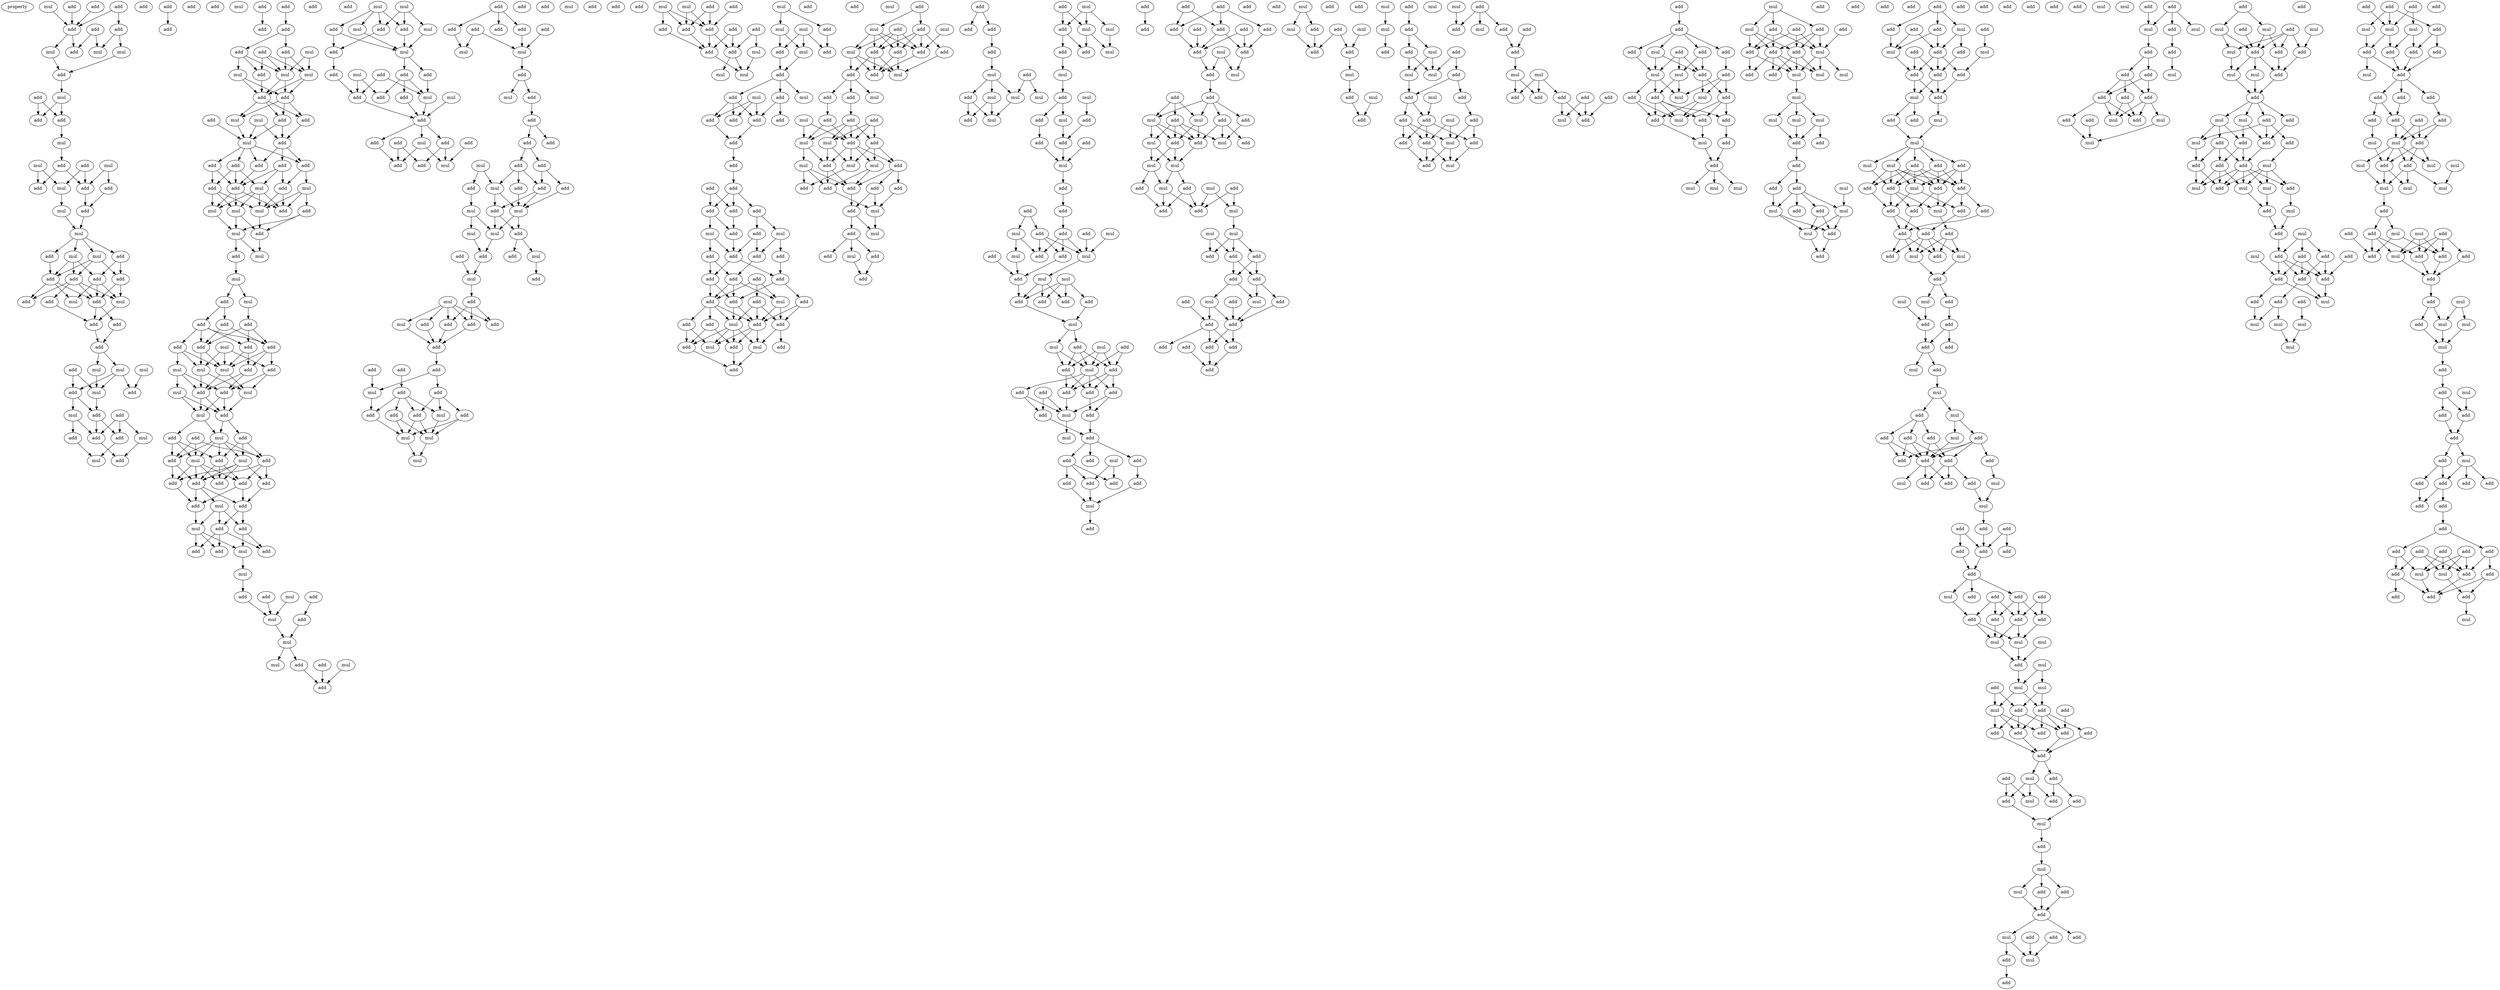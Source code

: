 digraph {
    node [fontcolor=black]
    property [mul=2,lf=1.4]
    0 [ label = add ];
    1 [ label = mul ];
    2 [ label = add ];
    3 [ label = add ];
    4 [ label = add ];
    5 [ label = add ];
    6 [ label = add ];
    7 [ label = add ];
    8 [ label = add ];
    9 [ label = mul ];
    10 [ label = add ];
    11 [ label = mul ];
    12 [ label = mul ];
    13 [ label = add ];
    14 [ label = add ];
    15 [ label = mul ];
    16 [ label = add ];
    17 [ label = add ];
    18 [ label = add ];
    19 [ label = add ];
    20 [ label = add ];
    21 [ label = mul ];
    22 [ label = add ];
    23 [ label = mul ];
    24 [ label = add ];
    25 [ label = mul ];
    26 [ label = add ];
    27 [ label = add ];
    28 [ label = mul ];
    29 [ label = add ];
    30 [ label = mul ];
    31 [ label = add ];
    32 [ label = mul ];
    33 [ label = mul ];
    34 [ label = mul ];
    35 [ label = add ];
    36 [ label = add ];
    37 [ label = mul ];
    38 [ label = add ];
    39 [ label = add ];
    40 [ label = add ];
    41 [ label = add ];
    42 [ label = add ];
    43 [ label = add ];
    44 [ label = mul ];
    45 [ label = mul ];
    46 [ label = add ];
    47 [ label = add ];
    48 [ label = add ];
    49 [ label = add ];
    50 [ label = mul ];
    51 [ label = add ];
    52 [ label = mul ];
    53 [ label = mul ];
    54 [ label = mul ];
    55 [ label = add ];
    56 [ label = add ];
    57 [ label = add ];
    58 [ label = add ];
    59 [ label = mul ];
    60 [ label = add ];
    61 [ label = add ];
    62 [ label = add ];
    63 [ label = mul ];
    64 [ label = add ];
    65 [ label = add ];
    66 [ label = add ];
    67 [ label = mul ];
    68 [ label = add ];
    69 [ label = add ];
    70 [ label = add ];
    71 [ label = add ];
    72 [ label = mul ];
    73 [ label = add ];
    74 [ label = add ];
    75 [ label = mul ];
    76 [ label = mul ];
    77 [ label = mul ];
    78 [ label = add ];
    79 [ label = add ];
    80 [ label = add ];
    81 [ label = add ];
    82 [ label = add ];
    83 [ label = mul ];
    84 [ label = add ];
    85 [ label = mul ];
    86 [ label = mul ];
    87 [ label = add ];
    88 [ label = add ];
    89 [ label = add ];
    90 [ label = add ];
    91 [ label = add ];
    92 [ label = add ];
    93 [ label = mul ];
    94 [ label = add ];
    95 [ label = add ];
    96 [ label = mul ];
    97 [ label = add ];
    98 [ label = mul ];
    99 [ label = mul ];
    100 [ label = mul ];
    101 [ label = add ];
    102 [ label = add ];
    103 [ label = mul ];
    104 [ label = add ];
    105 [ label = add ];
    106 [ label = mul ];
    107 [ label = mul ];
    108 [ label = add ];
    109 [ label = mul ];
    110 [ label = add ];
    111 [ label = add ];
    112 [ label = add ];
    113 [ label = mul ];
    114 [ label = add ];
    115 [ label = add ];
    116 [ label = add ];
    117 [ label = add ];
    118 [ label = add ];
    119 [ label = mul ];
    120 [ label = mul ];
    121 [ label = mul ];
    122 [ label = add ];
    123 [ label = mul ];
    124 [ label = add ];
    125 [ label = add ];
    126 [ label = mul ];
    127 [ label = mul ];
    128 [ label = add ];
    129 [ label = mul ];
    130 [ label = add ];
    131 [ label = add ];
    132 [ label = add ];
    133 [ label = mul ];
    134 [ label = add ];
    135 [ label = mul ];
    136 [ label = add ];
    137 [ label = add ];
    138 [ label = add ];
    139 [ label = add ];
    140 [ label = add ];
    141 [ label = add ];
    142 [ label = add ];
    143 [ label = add ];
    144 [ label = add ];
    145 [ label = mul ];
    146 [ label = add ];
    147 [ label = mul ];
    148 [ label = add ];
    149 [ label = mul ];
    150 [ label = add ];
    151 [ label = add ];
    152 [ label = add ];
    153 [ label = mul ];
    154 [ label = add ];
    155 [ label = add ];
    156 [ label = add ];
    157 [ label = mul ];
    158 [ label = add ];
    159 [ label = mul ];
    160 [ label = add ];
    161 [ label = mul ];
    162 [ label = mul ];
    163 [ label = add ];
    164 [ label = mul ];
    165 [ label = add ];
    166 [ label = add ];
    167 [ label = mul ];
    168 [ label = mul ];
    169 [ label = add ];
    170 [ label = mul ];
    171 [ label = add ];
    172 [ label = mul ];
    173 [ label = add ];
    174 [ label = mul ];
    175 [ label = add ];
    176 [ label = add ];
    177 [ label = add ];
    178 [ label = add ];
    179 [ label = mul ];
    180 [ label = add ];
    181 [ label = mul ];
    182 [ label = add ];
    183 [ label = add ];
    184 [ label = add ];
    185 [ label = mul ];
    186 [ label = add ];
    187 [ label = add ];
    188 [ label = add ];
    189 [ label = add ];
    190 [ label = mul ];
    191 [ label = add ];
    192 [ label = add ];
    193 [ label = add ];
    194 [ label = mul ];
    195 [ label = add ];
    196 [ label = add ];
    197 [ label = add ];
    198 [ label = add ];
    199 [ label = add ];
    200 [ label = add ];
    201 [ label = mul ];
    202 [ label = mul ];
    203 [ label = add ];
    204 [ label = mul ];
    205 [ label = add ];
    206 [ label = add ];
    207 [ label = add ];
    208 [ label = mul ];
    209 [ label = add ];
    210 [ label = add ];
    211 [ label = add ];
    212 [ label = add ];
    213 [ label = add ];
    214 [ label = add ];
    215 [ label = mul ];
    216 [ label = add ];
    217 [ label = mul ];
    218 [ label = add ];
    219 [ label = add ];
    220 [ label = add ];
    221 [ label = mul ];
    222 [ label = add ];
    223 [ label = mul ];
    224 [ label = mul ];
    225 [ label = mul ];
    226 [ label = add ];
    227 [ label = add ];
    228 [ label = add ];
    229 [ label = add ];
    230 [ label = mul ];
    231 [ label = add ];
    232 [ label = mul ];
    233 [ label = mul ];
    234 [ label = add ];
    235 [ label = mul ];
    236 [ label = add ];
    237 [ label = add ];
    238 [ label = add ];
    239 [ label = add ];
    240 [ label = add ];
    241 [ label = add ];
    242 [ label = add ];
    243 [ label = add ];
    244 [ label = add ];
    245 [ label = mul ];
    246 [ label = add ];
    247 [ label = add ];
    248 [ label = add ];
    249 [ label = add ];
    250 [ label = add ];
    251 [ label = add ];
    252 [ label = mul ];
    253 [ label = mul ];
    254 [ label = mul ];
    255 [ label = mul ];
    256 [ label = add ];
    257 [ label = add ];
    258 [ label = add ];
    259 [ label = mul ];
    260 [ label = mul ];
    261 [ label = add ];
    262 [ label = add ];
    263 [ label = add ];
    264 [ label = add ];
    265 [ label = add ];
    266 [ label = mul ];
    267 [ label = add ];
    268 [ label = add ];
    269 [ label = mul ];
    270 [ label = mul ];
    271 [ label = mul ];
    272 [ label = mul ];
    273 [ label = add ];
    274 [ label = mul ];
    275 [ label = add ];
    276 [ label = add ];
    277 [ label = mul ];
    278 [ label = add ];
    279 [ label = mul ];
    280 [ label = add ];
    281 [ label = mul ];
    282 [ label = add ];
    283 [ label = add ];
    284 [ label = add ];
    285 [ label = add ];
    286 [ label = add ];
    287 [ label = add ];
    288 [ label = add ];
    289 [ label = add ];
    290 [ label = add ];
    291 [ label = add ];
    292 [ label = add ];
    293 [ label = add ];
    294 [ label = add ];
    295 [ label = add ];
    296 [ label = mul ];
    297 [ label = mul ];
    298 [ label = add ];
    299 [ label = add ];
    300 [ label = add ];
    301 [ label = add ];
    302 [ label = add ];
    303 [ label = add ];
    304 [ label = add ];
    305 [ label = add ];
    306 [ label = add ];
    307 [ label = add ];
    308 [ label = add ];
    309 [ label = add ];
    310 [ label = mul ];
    311 [ label = add ];
    312 [ label = add ];
    313 [ label = add ];
    314 [ label = add ];
    315 [ label = add ];
    316 [ label = mul ];
    317 [ label = add ];
    318 [ label = mul ];
    319 [ label = add ];
    320 [ label = mul ];
    321 [ label = add ];
    322 [ label = add ];
    323 [ label = add ];
    324 [ label = mul ];
    325 [ label = add ];
    326 [ label = add ];
    327 [ label = add ];
    328 [ label = mul ];
    329 [ label = mul ];
    330 [ label = add ];
    331 [ label = add ];
    332 [ label = mul ];
    333 [ label = add ];
    334 [ label = add ];
    335 [ label = add ];
    336 [ label = add ];
    337 [ label = mul ];
    338 [ label = add ];
    339 [ label = add ];
    340 [ label = mul ];
    341 [ label = add ];
    342 [ label = add ];
    343 [ label = add ];
    344 [ label = mul ];
    345 [ label = mul ];
    346 [ label = add ];
    347 [ label = mul ];
    348 [ label = add ];
    349 [ label = add ];
    350 [ label = mul ];
    351 [ label = add ];
    352 [ label = mul ];
    353 [ label = mul ];
    354 [ label = add ];
    355 [ label = add ];
    356 [ label = add ];
    357 [ label = add ];
    358 [ label = add ];
    359 [ label = mul ];
    360 [ label = add ];
    361 [ label = add ];
    362 [ label = mul ];
    363 [ label = add ];
    364 [ label = add ];
    365 [ label = mul ];
    366 [ label = add ];
    367 [ label = add ];
    368 [ label = add ];
    369 [ label = add ];
    370 [ label = add ];
    371 [ label = add ];
    372 [ label = mul ];
    373 [ label = add ];
    374 [ label = mul ];
    375 [ label = mul ];
    376 [ label = mul ];
    377 [ label = add ];
    378 [ label = mul ];
    379 [ label = mul ];
    380 [ label = add ];
    381 [ label = add ];
    382 [ label = mul ];
    383 [ label = add ];
    384 [ label = mul ];
    385 [ label = add ];
    386 [ label = add ];
    387 [ label = add ];
    388 [ label = mul ];
    389 [ label = mul ];
    390 [ label = mul ];
    391 [ label = add ];
    392 [ label = add ];
    393 [ label = mul ];
    394 [ label = add ];
    395 [ label = add ];
    396 [ label = add ];
    397 [ label = add ];
    398 [ label = mul ];
    399 [ label = add ];
    400 [ label = add ];
    401 [ label = add ];
    402 [ label = add ];
    403 [ label = add ];
    404 [ label = mul ];
    405 [ label = mul ];
    406 [ label = add ];
    407 [ label = add ];
    408 [ label = add ];
    409 [ label = mul ];
    410 [ label = add ];
    411 [ label = mul ];
    412 [ label = mul ];
    413 [ label = add ];
    414 [ label = mul ];
    415 [ label = add ];
    416 [ label = add ];
    417 [ label = add ];
    418 [ label = add ];
    419 [ label = mul ];
    420 [ label = mul ];
    421 [ label = add ];
    422 [ label = add ];
    423 [ label = mul ];
    424 [ label = add ];
    425 [ label = add ];
    426 [ label = mul ];
    427 [ label = add ];
    428 [ label = add ];
    429 [ label = add ];
    430 [ label = add ];
    431 [ label = add ];
    432 [ label = add ];
    433 [ label = add ];
    434 [ label = mul ];
    435 [ label = mul ];
    436 [ label = add ];
    437 [ label = add ];
    438 [ label = add ];
    439 [ label = mul ];
    440 [ label = add ];
    441 [ label = add ];
    442 [ label = add ];
    443 [ label = add ];
    444 [ label = add ];
    445 [ label = mul ];
    446 [ label = add ];
    447 [ label = add ];
    448 [ label = add ];
    449 [ label = add ];
    450 [ label = add ];
    451 [ label = add ];
    452 [ label = add ];
    453 [ label = add ];
    454 [ label = add ];
    455 [ label = mul ];
    456 [ label = add ];
    457 [ label = mul ];
    458 [ label = add ];
    459 [ label = add ];
    460 [ label = add ];
    461 [ label = mul ];
    462 [ label = add ];
    463 [ label = mul ];
    464 [ label = add ];
    465 [ label = add ];
    466 [ label = add ];
    467 [ label = mul ];
    468 [ label = mul ];
    469 [ label = add ];
    470 [ label = add ];
    471 [ label = mul ];
    472 [ label = mul ];
    473 [ label = mul ];
    474 [ label = add ];
    475 [ label = add ];
    476 [ label = mul ];
    477 [ label = add ];
    478 [ label = add ];
    479 [ label = add ];
    480 [ label = mul ];
    481 [ label = mul ];
    482 [ label = mul ];
    483 [ label = add ];
    484 [ label = add ];
    485 [ label = add ];
    486 [ label = add ];
    487 [ label = add ];
    488 [ label = add ];
    489 [ label = add ];
    490 [ label = add ];
    491 [ label = add ];
    492 [ label = mul ];
    493 [ label = mul ];
    494 [ label = add ];
    495 [ label = add ];
    496 [ label = add ];
    497 [ label = add ];
    498 [ label = add ];
    499 [ label = add ];
    500 [ label = add ];
    501 [ label = add ];
    502 [ label = mul ];
    503 [ label = mul ];
    504 [ label = add ];
    505 [ label = add ];
    506 [ label = mul ];
    507 [ label = add ];
    508 [ label = add ];
    509 [ label = mul ];
    510 [ label = add ];
    511 [ label = mul ];
    512 [ label = add ];
    513 [ label = add ];
    514 [ label = add ];
    515 [ label = mul ];
    516 [ label = mul ];
    517 [ label = add ];
    518 [ label = mul ];
    519 [ label = add ];
    520 [ label = add ];
    521 [ label = add ];
    522 [ label = mul ];
    523 [ label = add ];
    524 [ label = mul ];
    525 [ label = add ];
    526 [ label = mul ];
    527 [ label = add ];
    528 [ label = add ];
    529 [ label = mul ];
    530 [ label = add ];
    531 [ label = mul ];
    532 [ label = add ];
    533 [ label = add ];
    534 [ label = add ];
    535 [ label = mul ];
    536 [ label = add ];
    537 [ label = add ];
    538 [ label = mul ];
    539 [ label = add ];
    540 [ label = mul ];
    541 [ label = add ];
    542 [ label = mul ];
    543 [ label = add ];
    544 [ label = add ];
    545 [ label = add ];
    546 [ label = add ];
    547 [ label = mul ];
    548 [ label = mul ];
    549 [ label = add ];
    550 [ label = add ];
    551 [ label = add ];
    552 [ label = add ];
    553 [ label = add ];
    554 [ label = mul ];
    555 [ label = add ];
    556 [ label = add ];
    557 [ label = add ];
    558 [ label = add ];
    559 [ label = add ];
    560 [ label = mul ];
    561 [ label = add ];
    562 [ label = add ];
    563 [ label = add ];
    564 [ label = mul ];
    565 [ label = mul ];
    566 [ label = add ];
    567 [ label = add ];
    568 [ label = add ];
    569 [ label = mul ];
    570 [ label = mul ];
    571 [ label = add ];
    572 [ label = add ];
    573 [ label = add ];
    574 [ label = mul ];
    575 [ label = add ];
    576 [ label = mul ];
    577 [ label = add ];
    578 [ label = add ];
    579 [ label = mul ];
    580 [ label = mul ];
    581 [ label = mul ];
    582 [ label = mul ];
    583 [ label = add ];
    584 [ label = add ];
    585 [ label = add ];
    586 [ label = add ];
    587 [ label = mul ];
    588 [ label = add ];
    589 [ label = add ];
    590 [ label = add ];
    591 [ label = mul ];
    592 [ label = add ];
    593 [ label = mul ];
    594 [ label = mul ];
    595 [ label = add ];
    596 [ label = mul ];
    597 [ label = mul ];
    598 [ label = mul ];
    599 [ label = mul ];
    600 [ label = mul ];
    601 [ label = add ];
    602 [ label = add ];
    603 [ label = add ];
    604 [ label = add ];
    605 [ label = mul ];
    606 [ label = add ];
    607 [ label = add ];
    608 [ label = add ];
    609 [ label = mul ];
    610 [ label = mul ];
    611 [ label = mul ];
    612 [ label = add ];
    613 [ label = add ];
    614 [ label = add ];
    615 [ label = add ];
    616 [ label = add ];
    617 [ label = add ];
    618 [ label = add ];
    619 [ label = add ];
    620 [ label = add ];
    621 [ label = add ];
    622 [ label = add ];
    623 [ label = mul ];
    624 [ label = add ];
    625 [ label = mul ];
    626 [ label = mul ];
    627 [ label = add ];
    628 [ label = add ];
    629 [ label = add ];
    630 [ label = add ];
    631 [ label = add ];
    632 [ label = add ];
    633 [ label = mul ];
    634 [ label = mul ];
    635 [ label = add ];
    636 [ label = add ];
    637 [ label = mul ];
    638 [ label = add ];
    639 [ label = mul ];
    640 [ label = mul ];
    641 [ label = add ];
    642 [ label = add ];
    643 [ label = add ];
    644 [ label = mul ];
    645 [ label = add ];
    646 [ label = add ];
    647 [ label = add ];
    648 [ label = mul ];
    649 [ label = add ];
    650 [ label = add ];
    651 [ label = add ];
    652 [ label = add ];
    653 [ label = add ];
    654 [ label = add ];
    655 [ label = add ];
    656 [ label = add ];
    657 [ label = add ];
    658 [ label = mul ];
    659 [ label = mul ];
    660 [ label = add ];
    661 [ label = add ];
    662 [ label = mul ];
    663 [ label = mul ];
    664 [ label = add ];
    665 [ label = add ];
    666 [ label = add ];
    667 [ label = add ];
    668 [ label = add ];
    669 [ label = mul ];
    670 [ label = add ];
    671 [ label = mul ];
    672 [ label = mul ];
    673 [ label = add ];
    674 [ label = add ];
    675 [ label = add ];
    676 [ label = add ];
    677 [ label = add ];
    678 [ label = mul ];
    679 [ label = add ];
    680 [ label = add ];
    681 [ label = add ];
    682 [ label = add ];
    683 [ label = add ];
    684 [ label = mul ];
    685 [ label = mul ];
    686 [ label = add ];
    687 [ label = add ];
    688 [ label = mul ];
    689 [ label = add ];
    690 [ label = add ];
    691 [ label = add ];
    692 [ label = add ];
    693 [ label = add ];
    694 [ label = add ];
    695 [ label = add ];
    696 [ label = add ];
    697 [ label = add ];
    698 [ label = add ];
    699 [ label = add ];
    700 [ label = mul ];
    701 [ label = add ];
    702 [ label = add ];
    703 [ label = add ];
    704 [ label = add ];
    705 [ label = add ];
    706 [ label = mul ];
    707 [ label = mul ];
    708 [ label = mul ];
    709 [ label = mul ];
    710 [ label = add ];
    711 [ label = add ];
    712 [ label = mul ];
    713 [ label = mul ];
    714 [ label = add ];
    715 [ label = add ];
    716 [ label = mul ];
    717 [ label = add ];
    718 [ label = add ];
    719 [ label = add ];
    720 [ label = add ];
    721 [ label = add ];
    722 [ label = add ];
    723 [ label = add ];
    724 [ label = add ];
    725 [ label = mul ];
    726 [ label = add ];
    727 [ label = add ];
    728 [ label = add ];
    729 [ label = mul ];
    730 [ label = add ];
    731 [ label = add ];
    732 [ label = mul ];
    733 [ label = add ];
    734 [ label = add ];
    735 [ label = add ];
    736 [ label = mul ];
    737 [ label = add ];
    738 [ label = mul ];
    739 [ label = mul ];
    740 [ label = add ];
    741 [ label = add ];
    742 [ label = add ];
    743 [ label = mul ];
    744 [ label = mul ];
    745 [ label = add ];
    746 [ label = add ];
    747 [ label = add ];
    748 [ label = add ];
    749 [ label = mul ];
    750 [ label = add ];
    751 [ label = add ];
    752 [ label = add ];
    753 [ label = add ];
    754 [ label = mul ];
    755 [ label = mul ];
    756 [ label = add ];
    757 [ label = add ];
    758 [ label = mul ];
    759 [ label = add ];
    760 [ label = add ];
    761 [ label = add ];
    762 [ label = add ];
    763 [ label = add ];
    764 [ label = mul ];
    765 [ label = add ];
    766 [ label = mul ];
    767 [ label = add ];
    768 [ label = add ];
    769 [ label = mul ];
    770 [ label = add ];
    771 [ label = add ];
    772 [ label = mul ];
    773 [ label = mul ];
    774 [ label = mul ];
    775 [ label = add ];
    776 [ label = add ];
    777 [ label = add ];
    778 [ label = add ];
    779 [ label = mul ];
    780 [ label = mul ];
    781 [ label = mul ];
    782 [ label = add ];
    783 [ label = add ];
    784 [ label = add ];
    785 [ label = mul ];
    786 [ label = mul ];
    787 [ label = add ];
    788 [ label = add ];
    789 [ label = mul ];
    790 [ label = add ];
    791 [ label = add ];
    792 [ label = add ];
    793 [ label = add ];
    794 [ label = add ];
    795 [ label = add ];
    796 [ label = mul ];
    797 [ label = mul ];
    798 [ label = add ];
    799 [ label = mul ];
    800 [ label = mul ];
    801 [ label = add ];
    802 [ label = mul ];
    803 [ label = add ];
    804 [ label = mul ];
    805 [ label = add ];
    806 [ label = add ];
    807 [ label = add ];
    808 [ label = add ];
    809 [ label = mul ];
    810 [ label = add ];
    811 [ label = add ];
    812 [ label = add ];
    813 [ label = add ];
    814 [ label = add ];
    815 [ label = add ];
    816 [ label = mul ];
    817 [ label = add ];
    818 [ label = add ];
    819 [ label = mul ];
    820 [ label = mul ];
    821 [ label = mul ];
    822 [ label = mul ];
    823 [ label = add ];
    824 [ label = add ];
    825 [ label = add ];
    826 [ label = mul ];
    827 [ label = add ];
    828 [ label = mul ];
    829 [ label = mul ];
    830 [ label = add ];
    831 [ label = add ];
    832 [ label = add ];
    833 [ label = add ];
    834 [ label = add ];
    835 [ label = mul ];
    836 [ label = add ];
    837 [ label = add ];
    838 [ label = add ];
    839 [ label = add ];
    840 [ label = add ];
    841 [ label = add ];
    842 [ label = add ];
    843 [ label = add ];
    844 [ label = mul ];
    845 [ label = mul ];
    846 [ label = mul ];
    847 [ label = mul ];
    848 [ label = mul ];
    849 [ label = add ];
    850 [ label = add ];
    851 [ label = add ];
    852 [ label = mul ];
    853 [ label = mul ];
    854 [ label = mul ];
    855 [ label = add ];
    856 [ label = add ];
    857 [ label = mul ];
    858 [ label = add ];
    859 [ label = add ];
    860 [ label = mul ];
    861 [ label = mul ];
    862 [ label = add ];
    863 [ label = add ];
    864 [ label = add ];
    865 [ label = add ];
    866 [ label = add ];
    867 [ label = add ];
    868 [ label = mul ];
    869 [ label = mul ];
    870 [ label = mul ];
    871 [ label = add ];
    872 [ label = mul ];
    873 [ label = add ];
    874 [ label = mul ];
    875 [ label = add ];
    876 [ label = add ];
    877 [ label = add ];
    878 [ label = add ];
    879 [ label = add ];
    880 [ label = mul ];
    881 [ label = add ];
    882 [ label = add ];
    883 [ label = add ];
    884 [ label = add ];
    885 [ label = add ];
    886 [ label = add ];
    887 [ label = add ];
    888 [ label = add ];
    889 [ label = add ];
    890 [ label = add ];
    891 [ label = add ];
    892 [ label = add ];
    893 [ label = mul ];
    894 [ label = mul ];
    895 [ label = add ];
    896 [ label = add ];
    897 [ label = add ];
    898 [ label = add ];
    899 [ label = add ];
    900 [ label = add ];
    901 [ label = mul ];
    0 -> 6 [ name = 0 ];
    0 -> 7 [ name = 1 ];
    1 -> 6 [ name = 2 ];
    3 -> 6 [ name = 3 ];
    4 -> 6 [ name = 4 ];
    5 -> 8 [ name = 5 ];
    5 -> 11 [ name = 6 ];
    6 -> 8 [ name = 7 ];
    6 -> 12 [ name = 8 ];
    7 -> 9 [ name = 9 ];
    7 -> 11 [ name = 10 ];
    9 -> 13 [ name = 11 ];
    10 -> 14 [ name = 12 ];
    12 -> 13 [ name = 13 ];
    13 -> 15 [ name = 14 ];
    15 -> 18 [ name = 15 ];
    15 -> 20 [ name = 16 ];
    16 -> 18 [ name = 17 ];
    16 -> 20 [ name = 18 ];
    18 -> 21 [ name = 19 ];
    21 -> 22 [ name = 20 ];
    22 -> 26 [ name = 21 ];
    22 -> 27 [ name = 22 ];
    23 -> 27 [ name = 23 ];
    23 -> 29 [ name = 24 ];
    24 -> 27 [ name = 25 ];
    24 -> 28 [ name = 26 ];
    25 -> 26 [ name = 27 ];
    25 -> 28 [ name = 28 ];
    27 -> 31 [ name = 29 ];
    28 -> 32 [ name = 30 ];
    29 -> 31 [ name = 31 ];
    31 -> 33 [ name = 32 ];
    32 -> 33 [ name = 33 ];
    33 -> 34 [ name = 34 ];
    33 -> 35 [ name = 35 ];
    33 -> 36 [ name = 36 ];
    33 -> 37 [ name = 37 ];
    34 -> 38 [ name = 38 ];
    34 -> 40 [ name = 39 ];
    34 -> 41 [ name = 40 ];
    35 -> 39 [ name = 41 ];
    35 -> 40 [ name = 42 ];
    36 -> 38 [ name = 43 ];
    37 -> 38 [ name = 44 ];
    37 -> 39 [ name = 45 ];
    37 -> 41 [ name = 46 ];
    38 -> 42 [ name = 47 ];
    38 -> 44 [ name = 48 ];
    38 -> 46 [ name = 49 ];
    39 -> 44 [ name = 50 ];
    39 -> 45 [ name = 51 ];
    39 -> 46 [ name = 52 ];
    40 -> 45 [ name = 53 ];
    40 -> 46 [ name = 54 ];
    41 -> 42 [ name = 55 ];
    41 -> 43 [ name = 56 ];
    41 -> 45 [ name = 57 ];
    41 -> 46 [ name = 58 ];
    43 -> 47 [ name = 59 ];
    45 -> 47 [ name = 60 ];
    46 -> 47 [ name = 61 ];
    46 -> 48 [ name = 62 ];
    47 -> 49 [ name = 63 ];
    48 -> 49 [ name = 64 ];
    49 -> 50 [ name = 65 ];
    49 -> 52 [ name = 66 ];
    50 -> 54 [ name = 67 ];
    51 -> 54 [ name = 68 ];
    51 -> 55 [ name = 69 ];
    52 -> 54 [ name = 70 ];
    52 -> 55 [ name = 71 ];
    52 -> 56 [ name = 72 ];
    53 -> 56 [ name = 73 ];
    54 -> 58 [ name = 74 ];
    55 -> 58 [ name = 75 ];
    55 -> 59 [ name = 76 ];
    57 -> 60 [ name = 77 ];
    57 -> 63 [ name = 78 ];
    57 -> 64 [ name = 79 ];
    58 -> 60 [ name = 80 ];
    58 -> 64 [ name = 81 ];
    59 -> 60 [ name = 82 ];
    59 -> 61 [ name = 83 ];
    60 -> 66 [ name = 84 ];
    61 -> 67 [ name = 85 ];
    62 -> 65 [ name = 86 ];
    63 -> 66 [ name = 87 ];
    64 -> 67 [ name = 88 ];
    68 -> 70 [ name = 89 ];
    70 -> 71 [ name = 90 ];
    70 -> 74 [ name = 91 ];
    71 -> 75 [ name = 92 ];
    71 -> 77 [ name = 93 ];
    71 -> 78 [ name = 94 ];
    72 -> 75 [ name = 95 ];
    72 -> 76 [ name = 96 ];
    73 -> 75 [ name = 97 ];
    73 -> 76 [ name = 98 ];
    73 -> 78 [ name = 99 ];
    74 -> 75 [ name = 100 ];
    74 -> 76 [ name = 101 ];
    75 -> 79 [ name = 102 ];
    75 -> 80 [ name = 103 ];
    76 -> 79 [ name = 104 ];
    76 -> 80 [ name = 105 ];
    77 -> 79 [ name = 106 ];
    77 -> 80 [ name = 107 ];
    78 -> 79 [ name = 108 ];
    79 -> 81 [ name = 109 ];
    79 -> 82 [ name = 110 ];
    79 -> 85 [ name = 111 ];
    80 -> 81 [ name = 112 ];
    80 -> 82 [ name = 113 ];
    80 -> 85 [ name = 114 ];
    81 -> 86 [ name = 115 ];
    81 -> 87 [ name = 116 ];
    82 -> 87 [ name = 117 ];
    83 -> 86 [ name = 118 ];
    83 -> 87 [ name = 119 ];
    84 -> 86 [ name = 120 ];
    85 -> 86 [ name = 121 ];
    86 -> 88 [ name = 122 ];
    86 -> 90 [ name = 123 ];
    86 -> 91 [ name = 124 ];
    86 -> 92 [ name = 125 ];
    87 -> 88 [ name = 126 ];
    87 -> 89 [ name = 127 ];
    87 -> 90 [ name = 128 ];
    88 -> 94 [ name = 129 ];
    89 -> 94 [ name = 130 ];
    89 -> 95 [ name = 131 ];
    89 -> 96 [ name = 132 ];
    90 -> 93 [ name = 133 ];
    90 -> 95 [ name = 134 ];
    91 -> 94 [ name = 135 ];
    91 -> 96 [ name = 136 ];
    91 -> 97 [ name = 137 ];
    92 -> 94 [ name = 138 ];
    92 -> 97 [ name = 139 ];
    93 -> 99 [ name = 140 ];
    93 -> 101 [ name = 141 ];
    93 -> 102 [ name = 142 ];
    94 -> 98 [ name = 143 ];
    94 -> 100 [ name = 144 ];
    94 -> 102 [ name = 145 ];
    95 -> 99 [ name = 146 ];
    95 -> 102 [ name = 147 ];
    96 -> 98 [ name = 148 ];
    96 -> 99 [ name = 149 ];
    96 -> 100 [ name = 150 ];
    96 -> 102 [ name = 151 ];
    97 -> 98 [ name = 152 ];
    97 -> 99 [ name = 153 ];
    97 -> 100 [ name = 154 ];
    98 -> 103 [ name = 155 ];
    98 -> 104 [ name = 156 ];
    99 -> 104 [ name = 157 ];
    100 -> 103 [ name = 158 ];
    101 -> 103 [ name = 159 ];
    101 -> 104 [ name = 160 ];
    103 -> 105 [ name = 161 ];
    103 -> 106 [ name = 162 ];
    104 -> 106 [ name = 163 ];
    105 -> 107 [ name = 164 ];
    107 -> 108 [ name = 165 ];
    107 -> 109 [ name = 166 ];
    108 -> 110 [ name = 167 ];
    108 -> 111 [ name = 168 ];
    109 -> 112 [ name = 169 ];
    110 -> 114 [ name = 170 ];
    110 -> 115 [ name = 171 ];
    110 -> 116 [ name = 172 ];
    110 -> 117 [ name = 173 ];
    111 -> 116 [ name = 174 ];
    111 -> 117 [ name = 175 ];
    112 -> 114 [ name = 176 ];
    112 -> 116 [ name = 177 ];
    112 -> 117 [ name = 178 ];
    113 -> 119 [ name = 179 ];
    113 -> 120 [ name = 180 ];
    113 -> 122 [ name = 181 ];
    114 -> 118 [ name = 182 ];
    114 -> 119 [ name = 183 ];
    115 -> 119 [ name = 184 ];
    115 -> 120 [ name = 185 ];
    115 -> 121 [ name = 186 ];
    116 -> 119 [ name = 187 ];
    116 -> 120 [ name = 188 ];
    117 -> 118 [ name = 189 ];
    117 -> 119 [ name = 190 ];
    117 -> 122 [ name = 191 ];
    118 -> 124 [ name = 192 ];
    118 -> 125 [ name = 193 ];
    119 -> 124 [ name = 194 ];
    119 -> 126 [ name = 195 ];
    120 -> 124 [ name = 196 ];
    120 -> 126 [ name = 197 ];
    121 -> 123 [ name = 198 ];
    121 -> 124 [ name = 199 ];
    121 -> 125 [ name = 200 ];
    122 -> 125 [ name = 201 ];
    122 -> 126 [ name = 202 ];
    123 -> 127 [ name = 203 ];
    123 -> 128 [ name = 204 ];
    124 -> 127 [ name = 205 ];
    124 -> 128 [ name = 206 ];
    125 -> 127 [ name = 207 ];
    125 -> 128 [ name = 208 ];
    126 -> 128 [ name = 209 ];
    127 -> 129 [ name = 210 ];
    127 -> 130 [ name = 211 ];
    128 -> 129 [ name = 212 ];
    128 -> 132 [ name = 213 ];
    129 -> 133 [ name = 214 ];
    129 -> 134 [ name = 215 ];
    129 -> 135 [ name = 216 ];
    129 -> 136 [ name = 217 ];
    129 -> 137 [ name = 218 ];
    130 -> 133 [ name = 219 ];
    130 -> 134 [ name = 220 ];
    130 -> 136 [ name = 221 ];
    131 -> 133 [ name = 222 ];
    131 -> 134 [ name = 223 ];
    131 -> 137 [ name = 224 ];
    132 -> 135 [ name = 225 ];
    132 -> 136 [ name = 226 ];
    132 -> 137 [ name = 227 ];
    133 -> 138 [ name = 228 ];
    133 -> 140 [ name = 229 ];
    133 -> 141 [ name = 230 ];
    133 -> 142 [ name = 231 ];
    134 -> 138 [ name = 232 ];
    134 -> 142 [ name = 233 ];
    135 -> 138 [ name = 234 ];
    135 -> 139 [ name = 235 ];
    135 -> 140 [ name = 236 ];
    135 -> 142 [ name = 237 ];
    136 -> 140 [ name = 238 ];
    136 -> 141 [ name = 239 ];
    136 -> 142 [ name = 240 ];
    137 -> 139 [ name = 241 ];
    137 -> 141 [ name = 242 ];
    137 -> 142 [ name = 243 ];
    138 -> 144 [ name = 244 ];
    139 -> 143 [ name = 245 ];
    141 -> 143 [ name = 246 ];
    141 -> 144 [ name = 247 ];
    142 -> 143 [ name = 248 ];
    142 -> 144 [ name = 249 ];
    142 -> 145 [ name = 250 ];
    143 -> 146 [ name = 251 ];
    143 -> 148 [ name = 252 ];
    144 -> 147 [ name = 253 ];
    145 -> 146 [ name = 254 ];
    145 -> 147 [ name = 255 ];
    145 -> 148 [ name = 256 ];
    146 -> 149 [ name = 257 ];
    146 -> 152 [ name = 258 ];
    147 -> 149 [ name = 259 ];
    147 -> 150 [ name = 260 ];
    147 -> 151 [ name = 261 ];
    148 -> 150 [ name = 262 ];
    148 -> 151 [ name = 263 ];
    148 -> 152 [ name = 264 ];
    149 -> 153 [ name = 265 ];
    153 -> 158 [ name = 266 ];
    155 -> 160 [ name = 267 ];
    156 -> 159 [ name = 268 ];
    157 -> 159 [ name = 269 ];
    158 -> 159 [ name = 270 ];
    159 -> 161 [ name = 271 ];
    160 -> 161 [ name = 272 ];
    161 -> 162 [ name = 273 ];
    161 -> 165 [ name = 274 ];
    163 -> 166 [ name = 275 ];
    164 -> 166 [ name = 276 ];
    165 -> 166 [ name = 277 ];
    167 -> 169 [ name = 278 ];
    167 -> 171 [ name = 279 ];
    167 -> 172 [ name = 280 ];
    167 -> 173 [ name = 281 ];
    168 -> 169 [ name = 282 ];
    168 -> 170 [ name = 283 ];
    168 -> 171 [ name = 284 ];
    169 -> 174 [ name = 285 ];
    170 -> 174 [ name = 286 ];
    171 -> 175 [ name = 287 ];
    172 -> 174 [ name = 288 ];
    173 -> 174 [ name = 289 ];
    173 -> 175 [ name = 290 ];
    174 -> 177 [ name = 291 ];
    174 -> 180 [ name = 292 ];
    175 -> 178 [ name = 293 ];
    176 -> 182 [ name = 294 ];
    176 -> 185 [ name = 295 ];
    177 -> 185 [ name = 296 ];
    178 -> 182 [ name = 297 ];
    179 -> 182 [ name = 298 ];
    179 -> 184 [ name = 299 ];
    180 -> 183 [ name = 300 ];
    180 -> 184 [ name = 301 ];
    180 -> 185 [ name = 302 ];
    181 -> 186 [ name = 303 ];
    182 -> 186 [ name = 304 ];
    183 -> 186 [ name = 305 ];
    185 -> 186 [ name = 306 ];
    186 -> 188 [ name = 307 ];
    186 -> 189 [ name = 308 ];
    186 -> 190 [ name = 309 ];
    187 -> 194 [ name = 310 ];
    188 -> 193 [ name = 311 ];
    188 -> 194 [ name = 312 ];
    189 -> 192 [ name = 313 ];
    190 -> 192 [ name = 314 ];
    190 -> 194 [ name = 315 ];
    191 -> 192 [ name = 316 ];
    191 -> 193 [ name = 317 ];
    195 -> 196 [ name = 318 ];
    195 -> 198 [ name = 319 ];
    195 -> 200 [ name = 320 ];
    196 -> 202 [ name = 321 ];
    197 -> 201 [ name = 322 ];
    197 -> 202 [ name = 323 ];
    198 -> 201 [ name = 324 ];
    199 -> 201 [ name = 325 ];
    201 -> 203 [ name = 326 ];
    203 -> 204 [ name = 327 ];
    203 -> 207 [ name = 328 ];
    207 -> 209 [ name = 329 ];
    209 -> 210 [ name = 330 ];
    209 -> 211 [ name = 331 ];
    210 -> 213 [ name = 332 ];
    210 -> 214 [ name = 333 ];
    213 -> 219 [ name = 334 ];
    213 -> 220 [ name = 335 ];
    214 -> 217 [ name = 336 ];
    214 -> 218 [ name = 337 ];
    214 -> 219 [ name = 338 ];
    215 -> 216 [ name = 339 ];
    215 -> 217 [ name = 340 ];
    216 -> 221 [ name = 341 ];
    217 -> 222 [ name = 342 ];
    217 -> 223 [ name = 343 ];
    218 -> 223 [ name = 344 ];
    219 -> 222 [ name = 345 ];
    219 -> 223 [ name = 346 ];
    220 -> 223 [ name = 347 ];
    221 -> 224 [ name = 348 ];
    221 -> 225 [ name = 349 ];
    222 -> 224 [ name = 350 ];
    222 -> 226 [ name = 351 ];
    223 -> 224 [ name = 352 ];
    223 -> 226 [ name = 353 ];
    224 -> 229 [ name = 354 ];
    225 -> 229 [ name = 355 ];
    226 -> 228 [ name = 356 ];
    226 -> 230 [ name = 357 ];
    227 -> 232 [ name = 358 ];
    229 -> 232 [ name = 359 ];
    230 -> 231 [ name = 360 ];
    232 -> 234 [ name = 361 ];
    233 -> 235 [ name = 362 ];
    233 -> 236 [ name = 363 ];
    233 -> 237 [ name = 364 ];
    233 -> 238 [ name = 365 ];
    233 -> 239 [ name = 366 ];
    234 -> 236 [ name = 367 ];
    234 -> 237 [ name = 368 ];
    234 -> 238 [ name = 369 ];
    235 -> 240 [ name = 370 ];
    236 -> 240 [ name = 371 ];
    238 -> 240 [ name = 372 ];
    239 -> 240 [ name = 373 ];
    240 -> 244 [ name = 374 ];
    241 -> 245 [ name = 375 ];
    243 -> 246 [ name = 376 ];
    244 -> 245 [ name = 377 ];
    244 -> 247 [ name = 378 ];
    245 -> 248 [ name = 379 ];
    246 -> 248 [ name = 380 ];
    246 -> 249 [ name = 381 ];
    246 -> 251 [ name = 382 ];
    246 -> 252 [ name = 383 ];
    247 -> 250 [ name = 384 ];
    247 -> 251 [ name = 385 ];
    247 -> 252 [ name = 386 ];
    248 -> 253 [ name = 387 ];
    249 -> 253 [ name = 388 ];
    249 -> 254 [ name = 389 ];
    250 -> 253 [ name = 390 ];
    250 -> 254 [ name = 391 ];
    251 -> 253 [ name = 392 ];
    251 -> 254 [ name = 393 ];
    252 -> 254 [ name = 394 ];
    253 -> 255 [ name = 395 ];
    254 -> 255 [ name = 396 ];
    257 -> 265 [ name = 397 ];
    258 -> 261 [ name = 398 ];
    258 -> 265 [ name = 399 ];
    259 -> 261 [ name = 400 ];
    259 -> 264 [ name = 401 ];
    259 -> 265 [ name = 402 ];
    260 -> 261 [ name = 403 ];
    260 -> 265 [ name = 404 ];
    261 -> 267 [ name = 405 ];
    262 -> 266 [ name = 406 ];
    262 -> 268 [ name = 407 ];
    263 -> 267 [ name = 408 ];
    263 -> 268 [ name = 409 ];
    264 -> 267 [ name = 410 ];
    265 -> 267 [ name = 411 ];
    265 -> 268 [ name = 412 ];
    266 -> 270 [ name = 413 ];
    267 -> 270 [ name = 414 ];
    268 -> 269 [ name = 415 ];
    268 -> 270 [ name = 416 ];
    271 -> 273 [ name = 417 ];
    271 -> 274 [ name = 418 ];
    272 -> 275 [ name = 419 ];
    272 -> 276 [ name = 420 ];
    272 -> 277 [ name = 421 ];
    273 -> 275 [ name = 422 ];
    274 -> 276 [ name = 423 ];
    274 -> 277 [ name = 424 ];
    276 -> 278 [ name = 425 ];
    277 -> 278 [ name = 426 ];
    278 -> 280 [ name = 427 ];
    278 -> 281 [ name = 428 ];
    278 -> 282 [ name = 429 ];
    279 -> 283 [ name = 430 ];
    279 -> 284 [ name = 431 ];
    279 -> 285 [ name = 432 ];
    280 -> 283 [ name = 433 ];
    280 -> 286 [ name = 434 ];
    282 -> 283 [ name = 435 ];
    282 -> 284 [ name = 436 ];
    282 -> 285 [ name = 437 ];
    283 -> 287 [ name = 438 ];
    285 -> 287 [ name = 439 ];
    287 -> 288 [ name = 440 ];
    288 -> 289 [ name = 441 ];
    289 -> 292 [ name = 442 ];
    289 -> 293 [ name = 443 ];
    289 -> 294 [ name = 444 ];
    290 -> 293 [ name = 445 ];
    290 -> 294 [ name = 446 ];
    292 -> 297 [ name = 447 ];
    292 -> 298 [ name = 448 ];
    293 -> 295 [ name = 449 ];
    293 -> 296 [ name = 450 ];
    294 -> 295 [ name = 451 ];
    295 -> 300 [ name = 452 ];
    296 -> 299 [ name = 453 ];
    296 -> 300 [ name = 454 ];
    297 -> 301 [ name = 455 ];
    297 -> 302 [ name = 456 ];
    298 -> 300 [ name = 457 ];
    298 -> 302 [ name = 458 ];
    299 -> 304 [ name = 459 ];
    299 -> 305 [ name = 460 ];
    300 -> 304 [ name = 461 ];
    300 -> 306 [ name = 462 ];
    301 -> 306 [ name = 463 ];
    302 -> 305 [ name = 464 ];
    303 -> 308 [ name = 465 ];
    303 -> 309 [ name = 466 ];
    303 -> 310 [ name = 467 ];
    304 -> 308 [ name = 468 ];
    304 -> 311 [ name = 469 ];
    305 -> 308 [ name = 470 ];
    305 -> 310 [ name = 471 ];
    305 -> 311 [ name = 472 ];
    306 -> 307 [ name = 473 ];
    306 -> 311 [ name = 474 ];
    307 -> 312 [ name = 475 ];
    307 -> 315 [ name = 476 ];
    308 -> 312 [ name = 477 ];
    308 -> 313 [ name = 478 ];
    308 -> 314 [ name = 479 ];
    308 -> 316 [ name = 480 ];
    309 -> 312 [ name = 481 ];
    309 -> 315 [ name = 482 ];
    309 -> 316 [ name = 483 ];
    310 -> 312 [ name = 484 ];
    310 -> 315 [ name = 485 ];
    311 -> 312 [ name = 486 ];
    311 -> 316 [ name = 487 ];
    312 -> 318 [ name = 488 ];
    312 -> 319 [ name = 489 ];
    312 -> 320 [ name = 490 ];
    313 -> 317 [ name = 491 ];
    313 -> 318 [ name = 492 ];
    314 -> 317 [ name = 493 ];
    314 -> 319 [ name = 494 ];
    315 -> 320 [ name = 495 ];
    315 -> 321 [ name = 496 ];
    316 -> 317 [ name = 497 ];
    316 -> 318 [ name = 498 ];
    316 -> 319 [ name = 499 ];
    316 -> 320 [ name = 500 ];
    317 -> 322 [ name = 501 ];
    319 -> 322 [ name = 502 ];
    320 -> 322 [ name = 503 ];
    325 -> 326 [ name = 504 ];
    325 -> 328 [ name = 505 ];
    326 -> 330 [ name = 506 ];
    326 -> 331 [ name = 507 ];
    326 -> 333 [ name = 508 ];
    326 -> 334 [ name = 509 ];
    327 -> 330 [ name = 510 ];
    327 -> 331 [ name = 511 ];
    327 -> 332 [ name = 512 ];
    327 -> 333 [ name = 513 ];
    328 -> 330 [ name = 514 ];
    328 -> 331 [ name = 515 ];
    328 -> 332 [ name = 516 ];
    328 -> 333 [ name = 517 ];
    329 -> 333 [ name = 518 ];
    330 -> 336 [ name = 519 ];
    330 -> 337 [ name = 520 ];
    331 -> 335 [ name = 521 ];
    331 -> 336 [ name = 522 ];
    331 -> 337 [ name = 523 ];
    332 -> 335 [ name = 524 ];
    332 -> 336 [ name = 525 ];
    332 -> 337 [ name = 526 ];
    333 -> 336 [ name = 527 ];
    334 -> 337 [ name = 528 ];
    335 -> 338 [ name = 529 ];
    335 -> 339 [ name = 530 ];
    335 -> 340 [ name = 531 ];
    338 -> 342 [ name = 532 ];
    339 -> 341 [ name = 533 ];
    341 -> 345 [ name = 534 ];
    341 -> 346 [ name = 535 ];
    341 -> 347 [ name = 536 ];
    341 -> 348 [ name = 537 ];
    342 -> 345 [ name = 538 ];
    342 -> 348 [ name = 539 ];
    343 -> 346 [ name = 540 ];
    343 -> 347 [ name = 541 ];
    343 -> 348 [ name = 542 ];
    344 -> 345 [ name = 543 ];
    344 -> 348 [ name = 544 ];
    345 -> 350 [ name = 545 ];
    345 -> 351 [ name = 546 ];
    346 -> 349 [ name = 547 ];
    346 -> 352 [ name = 548 ];
    346 -> 353 [ name = 549 ];
    347 -> 351 [ name = 550 ];
    347 -> 352 [ name = 551 ];
    348 -> 349 [ name = 552 ];
    348 -> 351 [ name = 553 ];
    348 -> 352 [ name = 554 ];
    348 -> 353 [ name = 555 ];
    349 -> 354 [ name = 556 ];
    349 -> 355 [ name = 557 ];
    349 -> 356 [ name = 558 ];
    350 -> 354 [ name = 559 ];
    350 -> 357 [ name = 560 ];
    350 -> 358 [ name = 561 ];
    351 -> 354 [ name = 562 ];
    351 -> 358 [ name = 563 ];
    352 -> 357 [ name = 564 ];
    353 -> 354 [ name = 565 ];
    353 -> 358 [ name = 566 ];
    354 -> 360 [ name = 567 ];
    355 -> 359 [ name = 568 ];
    355 -> 360 [ name = 569 ];
    356 -> 359 [ name = 570 ];
    358 -> 359 [ name = 571 ];
    359 -> 362 [ name = 572 ];
    360 -> 361 [ name = 573 ];
    360 -> 362 [ name = 574 ];
    361 -> 363 [ name = 575 ];
    361 -> 364 [ name = 576 ];
    361 -> 365 [ name = 577 ];
    364 -> 366 [ name = 578 ];
    365 -> 366 [ name = 579 ];
    367 -> 368 [ name = 580 ];
    367 -> 369 [ name = 581 ];
    369 -> 370 [ name = 582 ];
    370 -> 372 [ name = 583 ];
    371 -> 374 [ name = 584 ];
    371 -> 375 [ name = 585 ];
    372 -> 373 [ name = 586 ];
    372 -> 375 [ name = 587 ];
    372 -> 376 [ name = 588 ];
    373 -> 377 [ name = 589 ];
    373 -> 378 [ name = 590 ];
    375 -> 378 [ name = 591 ];
    376 -> 377 [ name = 592 ];
    376 -> 378 [ name = 593 ];
    379 -> 382 [ name = 594 ];
    379 -> 384 [ name = 595 ];
    379 -> 385 [ name = 596 ];
    380 -> 383 [ name = 597 ];
    381 -> 382 [ name = 598 ];
    381 -> 385 [ name = 599 ];
    382 -> 386 [ name = 600 ];
    382 -> 388 [ name = 601 ];
    384 -> 388 [ name = 602 ];
    385 -> 386 [ name = 603 ];
    385 -> 387 [ name = 604 ];
    387 -> 389 [ name = 605 ];
    389 -> 391 [ name = 606 ];
    390 -> 392 [ name = 607 ];
    391 -> 393 [ name = 608 ];
    391 -> 394 [ name = 609 ];
    392 -> 396 [ name = 610 ];
    393 -> 396 [ name = 611 ];
    394 -> 395 [ name = 612 ];
    395 -> 398 [ name = 613 ];
    396 -> 398 [ name = 614 ];
    397 -> 398 [ name = 615 ];
    398 -> 399 [ name = 616 ];
    399 -> 400 [ name = 617 ];
    400 -> 406 [ name = 618 ];
    401 -> 403 [ name = 619 ];
    401 -> 404 [ name = 620 ];
    402 -> 411 [ name = 621 ];
    403 -> 407 [ name = 622 ];
    403 -> 410 [ name = 623 ];
    403 -> 411 [ name = 624 ];
    404 -> 407 [ name = 625 ];
    404 -> 409 [ name = 626 ];
    405 -> 411 [ name = 627 ];
    406 -> 407 [ name = 628 ];
    406 -> 410 [ name = 629 ];
    406 -> 411 [ name = 630 ];
    408 -> 413 [ name = 631 ];
    409 -> 413 [ name = 632 ];
    410 -> 413 [ name = 633 ];
    411 -> 412 [ name = 634 ];
    412 -> 415 [ name = 635 ];
    412 -> 417 [ name = 636 ];
    412 -> 418 [ name = 637 ];
    413 -> 415 [ name = 638 ];
    414 -> 415 [ name = 639 ];
    414 -> 416 [ name = 640 ];
    414 -> 417 [ name = 641 ];
    414 -> 418 [ name = 642 ];
    415 -> 419 [ name = 643 ];
    416 -> 419 [ name = 644 ];
    419 -> 420 [ name = 645 ];
    419 -> 422 [ name = 646 ];
    420 -> 424 [ name = 647 ];
    420 -> 426 [ name = 648 ];
    421 -> 425 [ name = 649 ];
    421 -> 426 [ name = 650 ];
    422 -> 424 [ name = 651 ];
    422 -> 425 [ name = 652 ];
    422 -> 426 [ name = 653 ];
    423 -> 424 [ name = 654 ];
    423 -> 425 [ name = 655 ];
    423 -> 426 [ name = 656 ];
    424 -> 427 [ name = 657 ];
    424 -> 431 [ name = 658 ];
    425 -> 427 [ name = 659 ];
    425 -> 430 [ name = 660 ];
    425 -> 431 [ name = 661 ];
    426 -> 427 [ name = 662 ];
    426 -> 429 [ name = 663 ];
    426 -> 430 [ name = 664 ];
    426 -> 431 [ name = 665 ];
    427 -> 433 [ name = 666 ];
    428 -> 432 [ name = 667 ];
    428 -> 434 [ name = 668 ];
    429 -> 432 [ name = 669 ];
    429 -> 434 [ name = 670 ];
    430 -> 433 [ name = 671 ];
    430 -> 434 [ name = 672 ];
    431 -> 434 [ name = 673 ];
    432 -> 436 [ name = 674 ];
    433 -> 436 [ name = 675 ];
    434 -> 435 [ name = 676 ];
    436 -> 437 [ name = 677 ];
    436 -> 438 [ name = 678 ];
    436 -> 440 [ name = 679 ];
    437 -> 441 [ name = 680 ];
    437 -> 443 [ name = 681 ];
    437 -> 444 [ name = 682 ];
    438 -> 442 [ name = 683 ];
    439 -> 443 [ name = 684 ];
    439 -> 444 [ name = 685 ];
    441 -> 445 [ name = 686 ];
    442 -> 445 [ name = 687 ];
    443 -> 445 [ name = 688 ];
    445 -> 446 [ name = 689 ];
    447 -> 449 [ name = 690 ];
    447 -> 453 [ name = 691 ];
    448 -> 449 [ name = 692 ];
    448 -> 450 [ name = 693 ];
    448 -> 453 [ name = 694 ];
    449 -> 456 [ name = 695 ];
    450 -> 454 [ name = 696 ];
    451 -> 454 [ name = 697 ];
    451 -> 456 [ name = 698 ];
    452 -> 456 [ name = 699 ];
    453 -> 454 [ name = 700 ];
    453 -> 456 [ name = 701 ];
    454 -> 457 [ name = 702 ];
    455 -> 457 [ name = 703 ];
    455 -> 458 [ name = 704 ];
    456 -> 458 [ name = 705 ];
    458 -> 460 [ name = 706 ];
    459 -> 461 [ name = 707 ];
    459 -> 463 [ name = 708 ];
    459 -> 465 [ name = 709 ];
    460 -> 461 [ name = 710 ];
    460 -> 462 [ name = 711 ];
    460 -> 463 [ name = 712 ];
    460 -> 464 [ name = 713 ];
    461 -> 466 [ name = 714 ];
    461 -> 468 [ name = 715 ];
    461 -> 470 [ name = 716 ];
    462 -> 467 [ name = 717 ];
    462 -> 469 [ name = 718 ];
    462 -> 470 [ name = 719 ];
    463 -> 466 [ name = 720 ];
    463 -> 470 [ name = 721 ];
    464 -> 467 [ name = 722 ];
    465 -> 466 [ name = 723 ];
    465 -> 467 [ name = 724 ];
    465 -> 468 [ name = 725 ];
    465 -> 470 [ name = 726 ];
    466 -> 471 [ name = 727 ];
    466 -> 472 [ name = 728 ];
    468 -> 471 [ name = 729 ];
    468 -> 472 [ name = 730 ];
    470 -> 472 [ name = 731 ];
    471 -> 475 [ name = 732 ];
    471 -> 476 [ name = 733 ];
    472 -> 474 [ name = 734 ];
    472 -> 476 [ name = 735 ];
    473 -> 478 [ name = 736 ];
    473 -> 480 [ name = 737 ];
    474 -> 478 [ name = 738 ];
    474 -> 479 [ name = 739 ];
    475 -> 479 [ name = 740 ];
    476 -> 478 [ name = 741 ];
    476 -> 479 [ name = 742 ];
    477 -> 478 [ name = 743 ];
    477 -> 480 [ name = 744 ];
    480 -> 482 [ name = 745 ];
    481 -> 485 [ name = 746 ];
    481 -> 486 [ name = 747 ];
    482 -> 483 [ name = 748 ];
    482 -> 485 [ name = 749 ];
    482 -> 486 [ name = 750 ];
    483 -> 487 [ name = 751 ];
    483 -> 488 [ name = 752 ];
    486 -> 487 [ name = 753 ];
    486 -> 488 [ name = 754 ];
    487 -> 492 [ name = 755 ];
    487 -> 493 [ name = 756 ];
    488 -> 491 [ name = 757 ];
    488 -> 492 [ name = 758 ];
    489 -> 494 [ name = 759 ];
    490 -> 495 [ name = 760 ];
    491 -> 495 [ name = 761 ];
    492 -> 495 [ name = 762 ];
    493 -> 494 [ name = 763 ];
    493 -> 495 [ name = 764 ];
    494 -> 498 [ name = 765 ];
    494 -> 499 [ name = 766 ];
    494 -> 500 [ name = 767 ];
    495 -> 498 [ name = 768 ];
    495 -> 500 [ name = 769 ];
    497 -> 501 [ name = 770 ];
    498 -> 501 [ name = 771 ];
    500 -> 501 [ name = 772 ];
    502 -> 503 [ name = 773 ];
    502 -> 505 [ name = 774 ];
    503 -> 507 [ name = 775 ];
    504 -> 507 [ name = 776 ];
    504 -> 508 [ name = 777 ];
    505 -> 507 [ name = 778 ];
    506 -> 508 [ name = 779 ];
    508 -> 509 [ name = 780 ];
    509 -> 510 [ name = 781 ];
    510 -> 513 [ name = 782 ];
    511 -> 513 [ name = 783 ];
    515 -> 516 [ name = 784 ];
    516 -> 519 [ name = 785 ];
    517 -> 520 [ name = 786 ];
    520 -> 521 [ name = 787 ];
    520 -> 522 [ name = 788 ];
    521 -> 524 [ name = 789 ];
    521 -> 526 [ name = 790 ];
    522 -> 524 [ name = 791 ];
    522 -> 526 [ name = 792 ];
    523 -> 525 [ name = 793 ];
    523 -> 526 [ name = 794 ];
    524 -> 528 [ name = 795 ];
    525 -> 527 [ name = 796 ];
    525 -> 528 [ name = 797 ];
    527 -> 532 [ name = 798 ];
    528 -> 530 [ name = 799 ];
    528 -> 533 [ name = 800 ];
    529 -> 530 [ name = 801 ];
    530 -> 534 [ name = 802 ];
    530 -> 536 [ name = 803 ];
    530 -> 537 [ name = 804 ];
    531 -> 535 [ name = 805 ];
    531 -> 537 [ name = 806 ];
    532 -> 534 [ name = 807 ];
    532 -> 535 [ name = 808 ];
    533 -> 535 [ name = 809 ];
    533 -> 536 [ name = 810 ];
    533 -> 537 [ name = 811 ];
    534 -> 538 [ name = 812 ];
    535 -> 538 [ name = 813 ];
    535 -> 539 [ name = 814 ];
    536 -> 539 [ name = 815 ];
    537 -> 538 [ name = 816 ];
    537 -> 539 [ name = 817 ];
    540 -> 544 [ name = 818 ];
    541 -> 542 [ name = 819 ];
    541 -> 543 [ name = 820 ];
    541 -> 544 [ name = 821 ];
    543 -> 546 [ name = 822 ];
    545 -> 546 [ name = 823 ];
    546 -> 547 [ name = 824 ];
    547 -> 549 [ name = 825 ];
    547 -> 553 [ name = 826 ];
    548 -> 549 [ name = 827 ];
    548 -> 550 [ name = 828 ];
    548 -> 553 [ name = 829 ];
    550 -> 554 [ name = 830 ];
    550 -> 556 [ name = 831 ];
    551 -> 556 [ name = 832 ];
    552 -> 554 [ name = 833 ];
    552 -> 556 [ name = 834 ];
    555 -> 557 [ name = 835 ];
    557 -> 558 [ name = 836 ];
    557 -> 560 [ name = 837 ];
    557 -> 561 [ name = 838 ];
    557 -> 562 [ name = 839 ];
    558 -> 566 [ name = 840 ];
    559 -> 563 [ name = 841 ];
    559 -> 564 [ name = 842 ];
    559 -> 565 [ name = 843 ];
    560 -> 563 [ name = 844 ];
    560 -> 565 [ name = 845 ];
    561 -> 565 [ name = 846 ];
    562 -> 563 [ name = 847 ];
    562 -> 564 [ name = 848 ];
    563 -> 568 [ name = 849 ];
    563 -> 570 [ name = 850 ];
    564 -> 569 [ name = 851 ];
    564 -> 571 [ name = 852 ];
    565 -> 567 [ name = 853 ];
    565 -> 569 [ name = 854 ];
    565 -> 571 [ name = 855 ];
    566 -> 568 [ name = 856 ];
    566 -> 569 [ name = 857 ];
    566 -> 570 [ name = 858 ];
    567 -> 573 [ name = 859 ];
    567 -> 574 [ name = 860 ];
    568 -> 572 [ name = 861 ];
    568 -> 574 [ name = 862 ];
    568 -> 575 [ name = 863 ];
    570 -> 573 [ name = 864 ];
    570 -> 574 [ name = 865 ];
    571 -> 572 [ name = 866 ];
    571 -> 573 [ name = 867 ];
    571 -> 574 [ name = 868 ];
    571 -> 575 [ name = 869 ];
    572 -> 577 [ name = 870 ];
    573 -> 576 [ name = 871 ];
    575 -> 576 [ name = 872 ];
    576 -> 578 [ name = 873 ];
    577 -> 578 [ name = 874 ];
    578 -> 579 [ name = 875 ];
    578 -> 580 [ name = 876 ];
    578 -> 581 [ name = 877 ];
    582 -> 583 [ name = 878 ];
    582 -> 584 [ name = 879 ];
    582 -> 587 [ name = 880 ];
    583 -> 589 [ name = 881 ];
    583 -> 590 [ name = 882 ];
    583 -> 591 [ name = 883 ];
    584 -> 588 [ name = 884 ];
    584 -> 589 [ name = 885 ];
    584 -> 591 [ name = 886 ];
    585 -> 591 [ name = 887 ];
    586 -> 588 [ name = 888 ];
    586 -> 590 [ name = 889 ];
    586 -> 591 [ name = 890 ];
    587 -> 588 [ name = 891 ];
    587 -> 589 [ name = 892 ];
    587 -> 590 [ name = 893 ];
    588 -> 594 [ name = 894 ];
    588 -> 595 [ name = 895 ];
    588 -> 596 [ name = 896 ];
    589 -> 592 [ name = 897 ];
    589 -> 594 [ name = 898 ];
    589 -> 595 [ name = 899 ];
    589 -> 596 [ name = 900 ];
    590 -> 592 [ name = 901 ];
    590 -> 594 [ name = 902 ];
    591 -> 593 [ name = 903 ];
    591 -> 594 [ name = 904 ];
    591 -> 596 [ name = 905 ];
    594 -> 597 [ name = 906 ];
    597 -> 598 [ name = 907 ];
    597 -> 599 [ name = 908 ];
    597 -> 600 [ name = 909 ];
    598 -> 601 [ name = 910 ];
    599 -> 601 [ name = 911 ];
    599 -> 602 [ name = 912 ];
    600 -> 601 [ name = 913 ];
    601 -> 603 [ name = 914 ];
    603 -> 604 [ name = 915 ];
    603 -> 606 [ name = 916 ];
    604 -> 607 [ name = 917 ];
    604 -> 608 [ name = 918 ];
    604 -> 609 [ name = 919 ];
    604 -> 610 [ name = 920 ];
    605 -> 610 [ name = 921 ];
    606 -> 609 [ name = 922 ];
    607 -> 611 [ name = 923 ];
    607 -> 612 [ name = 924 ];
    609 -> 611 [ name = 925 ];
    609 -> 612 [ name = 926 ];
    610 -> 611 [ name = 927 ];
    610 -> 612 [ name = 928 ];
    611 -> 613 [ name = 929 ];
    612 -> 613 [ name = 930 ];
    618 -> 620 [ name = 931 ];
    618 -> 622 [ name = 932 ];
    618 -> 623 [ name = 933 ];
    619 -> 625 [ name = 934 ];
    620 -> 626 [ name = 935 ];
    620 -> 627 [ name = 936 ];
    621 -> 626 [ name = 937 ];
    621 -> 627 [ name = 938 ];
    622 -> 626 [ name = 939 ];
    623 -> 624 [ name = 940 ];
    623 -> 627 [ name = 941 ];
    624 -> 631 [ name = 942 ];
    625 -> 629 [ name = 943 ];
    626 -> 630 [ name = 944 ];
    627 -> 629 [ name = 945 ];
    627 -> 630 [ name = 946 ];
    627 -> 631 [ name = 947 ];
    628 -> 630 [ name = 948 ];
    628 -> 631 [ name = 949 ];
    629 -> 632 [ name = 950 ];
    630 -> 632 [ name = 951 ];
    630 -> 633 [ name = 952 ];
    631 -> 632 [ name = 953 ];
    631 -> 633 [ name = 954 ];
    632 -> 634 [ name = 955 ];
    633 -> 635 [ name = 956 ];
    633 -> 636 [ name = 957 ];
    634 -> 637 [ name = 958 ];
    636 -> 637 [ name = 959 ];
    637 -> 638 [ name = 960 ];
    637 -> 639 [ name = 961 ];
    637 -> 640 [ name = 962 ];
    637 -> 641 [ name = 963 ];
    637 -> 642 [ name = 964 ];
    638 -> 643 [ name = 965 ];
    638 -> 644 [ name = 966 ];
    638 -> 645 [ name = 967 ];
    638 -> 646 [ name = 968 ];
    638 -> 647 [ name = 969 ];
    639 -> 643 [ name = 970 ];
    639 -> 644 [ name = 971 ];
    639 -> 645 [ name = 972 ];
    639 -> 646 [ name = 973 ];
    639 -> 647 [ name = 974 ];
    640 -> 646 [ name = 975 ];
    641 -> 643 [ name = 976 ];
    641 -> 645 [ name = 977 ];
    641 -> 646 [ name = 978 ];
    642 -> 643 [ name = 979 ];
    642 -> 644 [ name = 980 ];
    642 -> 645 [ name = 981 ];
    643 -> 648 [ name = 982 ];
    643 -> 650 [ name = 983 ];
    644 -> 649 [ name = 984 ];
    644 -> 652 [ name = 985 ];
    645 -> 648 [ name = 986 ];
    645 -> 651 [ name = 987 ];
    645 -> 652 [ name = 988 ];
    646 -> 648 [ name = 989 ];
    646 -> 649 [ name = 990 ];
    646 -> 650 [ name = 991 ];
    647 -> 649 [ name = 992 ];
    648 -> 653 [ name = 993 ];
    649 -> 654 [ name = 994 ];
    649 -> 655 [ name = 995 ];
    650 -> 654 [ name = 996 ];
    651 -> 654 [ name = 997 ];
    652 -> 655 [ name = 998 ];
    653 -> 657 [ name = 999 ];
    653 -> 658 [ name = 1000 ];
    653 -> 659 [ name = 1001 ];
    654 -> 656 [ name = 1002 ];
    654 -> 657 [ name = 1003 ];
    654 -> 659 [ name = 1004 ];
    655 -> 656 [ name = 1005 ];
    655 -> 657 [ name = 1006 ];
    655 -> 658 [ name = 1007 ];
    655 -> 659 [ name = 1008 ];
    658 -> 660 [ name = 1009 ];
    659 -> 660 [ name = 1010 ];
    660 -> 661 [ name = 1011 ];
    660 -> 663 [ name = 1012 ];
    661 -> 665 [ name = 1013 ];
    662 -> 664 [ name = 1014 ];
    663 -> 664 [ name = 1015 ];
    664 -> 668 [ name = 1016 ];
    665 -> 666 [ name = 1017 ];
    665 -> 668 [ name = 1018 ];
    668 -> 669 [ name = 1019 ];
    668 -> 670 [ name = 1020 ];
    670 -> 671 [ name = 1021 ];
    671 -> 672 [ name = 1022 ];
    671 -> 673 [ name = 1023 ];
    672 -> 677 [ name = 1024 ];
    672 -> 678 [ name = 1025 ];
    673 -> 674 [ name = 1026 ];
    673 -> 675 [ name = 1027 ];
    673 -> 676 [ name = 1028 ];
    674 -> 679 [ name = 1029 ];
    674 -> 680 [ name = 1030 ];
    674 -> 681 [ name = 1031 ];
    675 -> 679 [ name = 1032 ];
    675 -> 681 [ name = 1033 ];
    676 -> 679 [ name = 1034 ];
    676 -> 680 [ name = 1035 ];
    677 -> 679 [ name = 1036 ];
    677 -> 680 [ name = 1037 ];
    677 -> 681 [ name = 1038 ];
    677 -> 682 [ name = 1039 ];
    678 -> 679 [ name = 1040 ];
    679 -> 683 [ name = 1041 ];
    679 -> 685 [ name = 1042 ];
    679 -> 686 [ name = 1043 ];
    681 -> 683 [ name = 1044 ];
    681 -> 686 [ name = 1045 ];
    681 -> 687 [ name = 1046 ];
    682 -> 684 [ name = 1047 ];
    684 -> 688 [ name = 1048 ];
    687 -> 688 [ name = 1049 ];
    688 -> 689 [ name = 1050 ];
    689 -> 694 [ name = 1051 ];
    690 -> 694 [ name = 1052 ];
    690 -> 695 [ name = 1053 ];
    691 -> 693 [ name = 1054 ];
    691 -> 694 [ name = 1055 ];
    693 -> 696 [ name = 1056 ];
    694 -> 696 [ name = 1057 ];
    696 -> 697 [ name = 1058 ];
    696 -> 699 [ name = 1059 ];
    696 -> 700 [ name = 1060 ];
    698 -> 702 [ name = 1061 ];
    698 -> 703 [ name = 1062 ];
    698 -> 705 [ name = 1063 ];
    699 -> 703 [ name = 1064 ];
    699 -> 704 [ name = 1065 ];
    699 -> 705 [ name = 1066 ];
    700 -> 702 [ name = 1067 ];
    701 -> 703 [ name = 1068 ];
    701 -> 704 [ name = 1069 ];
    702 -> 706 [ name = 1070 ];
    702 -> 707 [ name = 1071 ];
    703 -> 706 [ name = 1072 ];
    703 -> 707 [ name = 1073 ];
    704 -> 707 [ name = 1074 ];
    705 -> 706 [ name = 1075 ];
    706 -> 710 [ name = 1076 ];
    707 -> 710 [ name = 1077 ];
    708 -> 710 [ name = 1078 ];
    709 -> 712 [ name = 1079 ];
    709 -> 713 [ name = 1080 ];
    710 -> 712 [ name = 1081 ];
    711 -> 716 [ name = 1082 ];
    711 -> 717 [ name = 1083 ];
    712 -> 714 [ name = 1084 ];
    712 -> 716 [ name = 1085 ];
    713 -> 714 [ name = 1086 ];
    713 -> 717 [ name = 1087 ];
    714 -> 718 [ name = 1088 ];
    714 -> 719 [ name = 1089 ];
    714 -> 720 [ name = 1090 ];
    714 -> 722 [ name = 1091 ];
    715 -> 722 [ name = 1092 ];
    716 -> 719 [ name = 1093 ];
    716 -> 720 [ name = 1094 ];
    716 -> 721 [ name = 1095 ];
    717 -> 720 [ name = 1096 ];
    717 -> 721 [ name = 1097 ];
    717 -> 722 [ name = 1098 ];
    718 -> 723 [ name = 1099 ];
    720 -> 723 [ name = 1100 ];
    721 -> 723 [ name = 1101 ];
    722 -> 723 [ name = 1102 ];
    723 -> 725 [ name = 1103 ];
    723 -> 726 [ name = 1104 ];
    724 -> 729 [ name = 1105 ];
    724 -> 731 [ name = 1106 ];
    725 -> 728 [ name = 1107 ];
    725 -> 729 [ name = 1108 ];
    725 -> 731 [ name = 1109 ];
    726 -> 727 [ name = 1110 ];
    726 -> 728 [ name = 1111 ];
    727 -> 732 [ name = 1112 ];
    731 -> 732 [ name = 1113 ];
    732 -> 733 [ name = 1114 ];
    733 -> 736 [ name = 1115 ];
    736 -> 739 [ name = 1116 ];
    736 -> 740 [ name = 1117 ];
    736 -> 741 [ name = 1118 ];
    739 -> 742 [ name = 1119 ];
    740 -> 742 [ name = 1120 ];
    741 -> 742 [ name = 1121 ];
    742 -> 743 [ name = 1122 ];
    742 -> 747 [ name = 1123 ];
    743 -> 748 [ name = 1124 ];
    743 -> 749 [ name = 1125 ];
    745 -> 749 [ name = 1126 ];
    746 -> 749 [ name = 1127 ];
    748 -> 752 [ name = 1128 ];
    750 -> 755 [ name = 1129 ];
    751 -> 753 [ name = 1130 ];
    751 -> 754 [ name = 1131 ];
    751 -> 755 [ name = 1132 ];
    753 -> 757 [ name = 1133 ];
    755 -> 756 [ name = 1134 ];
    756 -> 759 [ name = 1135 ];
    756 -> 760 [ name = 1136 ];
    757 -> 758 [ name = 1137 ];
    759 -> 761 [ name = 1138 ];
    759 -> 762 [ name = 1139 ];
    759 -> 763 [ name = 1140 ];
    760 -> 762 [ name = 1141 ];
    760 -> 763 [ name = 1142 ];
    761 -> 764 [ name = 1143 ];
    761 -> 767 [ name = 1144 ];
    762 -> 764 [ name = 1145 ];
    762 -> 766 [ name = 1146 ];
    762 -> 767 [ name = 1147 ];
    763 -> 764 [ name = 1148 ];
    763 -> 767 [ name = 1149 ];
    763 -> 768 [ name = 1150 ];
    765 -> 769 [ name = 1151 ];
    766 -> 769 [ name = 1152 ];
    768 -> 769 [ name = 1153 ];
    770 -> 773 [ name = 1154 ];
    770 -> 774 [ name = 1155 ];
    771 -> 776 [ name = 1156 ];
    771 -> 777 [ name = 1157 ];
    771 -> 778 [ name = 1158 ];
    771 -> 779 [ name = 1159 ];
    772 -> 777 [ name = 1160 ];
    773 -> 776 [ name = 1161 ];
    773 -> 778 [ name = 1162 ];
    774 -> 778 [ name = 1163 ];
    774 -> 779 [ name = 1164 ];
    775 -> 778 [ name = 1165 ];
    776 -> 782 [ name = 1166 ];
    777 -> 782 [ name = 1167 ];
    778 -> 780 [ name = 1168 ];
    778 -> 781 [ name = 1169 ];
    778 -> 782 [ name = 1170 ];
    779 -> 780 [ name = 1171 ];
    780 -> 783 [ name = 1172 ];
    781 -> 783 [ name = 1173 ];
    782 -> 783 [ name = 1174 ];
    783 -> 784 [ name = 1175 ];
    783 -> 785 [ name = 1176 ];
    783 -> 786 [ name = 1177 ];
    783 -> 787 [ name = 1178 ];
    784 -> 792 [ name = 1179 ];
    785 -> 788 [ name = 1180 ];
    785 -> 792 [ name = 1181 ];
    786 -> 788 [ name = 1182 ];
    786 -> 789 [ name = 1183 ];
    786 -> 791 [ name = 1184 ];
    787 -> 789 [ name = 1185 ];
    787 -> 790 [ name = 1186 ];
    787 -> 792 [ name = 1187 ];
    788 -> 793 [ name = 1188 ];
    788 -> 794 [ name = 1189 ];
    789 -> 795 [ name = 1190 ];
    790 -> 796 [ name = 1191 ];
    791 -> 793 [ name = 1192 ];
    791 -> 794 [ name = 1193 ];
    791 -> 795 [ name = 1194 ];
    792 -> 793 [ name = 1195 ];
    793 -> 797 [ name = 1196 ];
    793 -> 798 [ name = 1197 ];
    793 -> 799 [ name = 1198 ];
    793 -> 800 [ name = 1199 ];
    793 -> 801 [ name = 1200 ];
    794 -> 797 [ name = 1201 ];
    794 -> 798 [ name = 1202 ];
    794 -> 799 [ name = 1203 ];
    795 -> 797 [ name = 1204 ];
    795 -> 798 [ name = 1205 ];
    796 -> 798 [ name = 1206 ];
    796 -> 799 [ name = 1207 ];
    796 -> 800 [ name = 1208 ];
    796 -> 801 [ name = 1209 ];
    799 -> 803 [ name = 1210 ];
    800 -> 803 [ name = 1211 ];
    801 -> 802 [ name = 1212 ];
    802 -> 805 [ name = 1213 ];
    803 -> 805 [ name = 1214 ];
    804 -> 806 [ name = 1215 ];
    804 -> 807 [ name = 1216 ];
    804 -> 810 [ name = 1217 ];
    805 -> 807 [ name = 1218 ];
    806 -> 811 [ name = 1219 ];
    806 -> 812 [ name = 1220 ];
    806 -> 813 [ name = 1221 ];
    807 -> 811 [ name = 1222 ];
    807 -> 812 [ name = 1223 ];
    807 -> 813 [ name = 1224 ];
    808 -> 813 [ name = 1225 ];
    809 -> 811 [ name = 1226 ];
    810 -> 812 [ name = 1227 ];
    810 -> 813 [ name = 1228 ];
    811 -> 814 [ name = 1229 ];
    811 -> 816 [ name = 1230 ];
    812 -> 816 [ name = 1231 ];
    812 -> 818 [ name = 1232 ];
    813 -> 816 [ name = 1233 ];
    814 -> 820 [ name = 1234 ];
    815 -> 819 [ name = 1235 ];
    818 -> 820 [ name = 1236 ];
    818 -> 821 [ name = 1237 ];
    819 -> 822 [ name = 1238 ];
    821 -> 822 [ name = 1239 ];
    823 -> 826 [ name = 1240 ];
    823 -> 827 [ name = 1241 ];
    823 -> 829 [ name = 1242 ];
    824 -> 829 [ name = 1243 ];
    825 -> 828 [ name = 1244 ];
    825 -> 829 [ name = 1245 ];
    826 -> 831 [ name = 1246 ];
    827 -> 830 [ name = 1247 ];
    827 -> 832 [ name = 1248 ];
    828 -> 830 [ name = 1249 ];
    828 -> 833 [ name = 1250 ];
    829 -> 831 [ name = 1251 ];
    829 -> 833 [ name = 1252 ];
    830 -> 834 [ name = 1253 ];
    831 -> 834 [ name = 1254 ];
    831 -> 835 [ name = 1255 ];
    832 -> 834 [ name = 1256 ];
    833 -> 834 [ name = 1257 ];
    834 -> 836 [ name = 1258 ];
    834 -> 837 [ name = 1259 ];
    834 -> 838 [ name = 1260 ];
    836 -> 839 [ name = 1261 ];
    837 -> 842 [ name = 1262 ];
    838 -> 839 [ name = 1263 ];
    838 -> 840 [ name = 1264 ];
    839 -> 843 [ name = 1265 ];
    839 -> 845 [ name = 1266 ];
    840 -> 844 [ name = 1267 ];
    841 -> 843 [ name = 1268 ];
    841 -> 845 [ name = 1269 ];
    842 -> 843 [ name = 1270 ];
    842 -> 845 [ name = 1271 ];
    843 -> 846 [ name = 1272 ];
    843 -> 849 [ name = 1273 ];
    843 -> 850 [ name = 1274 ];
    844 -> 850 [ name = 1275 ];
    845 -> 846 [ name = 1276 ];
    845 -> 847 [ name = 1277 ];
    845 -> 849 [ name = 1278 ];
    845 -> 850 [ name = 1279 ];
    847 -> 853 [ name = 1280 ];
    848 -> 854 [ name = 1281 ];
    849 -> 852 [ name = 1282 ];
    849 -> 853 [ name = 1283 ];
    849 -> 854 [ name = 1284 ];
    850 -> 852 [ name = 1285 ];
    850 -> 853 [ name = 1286 ];
    853 -> 855 [ name = 1287 ];
    855 -> 856 [ name = 1288 ];
    855 -> 860 [ name = 1289 ];
    856 -> 861 [ name = 1290 ];
    856 -> 864 [ name = 1291 ];
    856 -> 865 [ name = 1292 ];
    857 -> 861 [ name = 1293 ];
    857 -> 863 [ name = 1294 ];
    857 -> 865 [ name = 1295 ];
    858 -> 864 [ name = 1296 ];
    859 -> 861 [ name = 1297 ];
    859 -> 862 [ name = 1298 ];
    859 -> 863 [ name = 1299 ];
    859 -> 865 [ name = 1300 ];
    860 -> 863 [ name = 1301 ];
    860 -> 864 [ name = 1302 ];
    861 -> 866 [ name = 1303 ];
    862 -> 866 [ name = 1304 ];
    863 -> 866 [ name = 1305 ];
    865 -> 866 [ name = 1306 ];
    866 -> 867 [ name = 1307 ];
    867 -> 870 [ name = 1308 ];
    867 -> 871 [ name = 1309 ];
    868 -> 869 [ name = 1310 ];
    868 -> 870 [ name = 1311 ];
    869 -> 872 [ name = 1312 ];
    870 -> 872 [ name = 1313 ];
    871 -> 872 [ name = 1314 ];
    872 -> 873 [ name = 1315 ];
    873 -> 875 [ name = 1316 ];
    874 -> 877 [ name = 1317 ];
    875 -> 876 [ name = 1318 ];
    875 -> 877 [ name = 1319 ];
    876 -> 878 [ name = 1320 ];
    877 -> 878 [ name = 1321 ];
    878 -> 879 [ name = 1322 ];
    878 -> 880 [ name = 1323 ];
    879 -> 882 [ name = 1324 ];
    879 -> 883 [ name = 1325 ];
    880 -> 881 [ name = 1326 ];
    880 -> 883 [ name = 1327 ];
    880 -> 884 [ name = 1328 ];
    882 -> 886 [ name = 1329 ];
    883 -> 885 [ name = 1330 ];
    883 -> 886 [ name = 1331 ];
    885 -> 887 [ name = 1332 ];
    887 -> 889 [ name = 1333 ];
    887 -> 892 [ name = 1334 ];
    888 -> 893 [ name = 1335 ];
    888 -> 895 [ name = 1336 ];
    888 -> 897 [ name = 1337 ];
    889 -> 896 [ name = 1338 ];
    889 -> 897 [ name = 1339 ];
    890 -> 893 [ name = 1340 ];
    890 -> 894 [ name = 1341 ];
    890 -> 897 [ name = 1342 ];
    891 -> 893 [ name = 1343 ];
    891 -> 894 [ name = 1344 ];
    891 -> 897 [ name = 1345 ];
    892 -> 894 [ name = 1346 ];
    892 -> 895 [ name = 1347 ];
    893 -> 899 [ name = 1348 ];
    894 -> 900 [ name = 1349 ];
    895 -> 898 [ name = 1350 ];
    895 -> 900 [ name = 1351 ];
    896 -> 899 [ name = 1352 ];
    896 -> 900 [ name = 1353 ];
    897 -> 900 [ name = 1354 ];
    899 -> 901 [ name = 1355 ];
}
